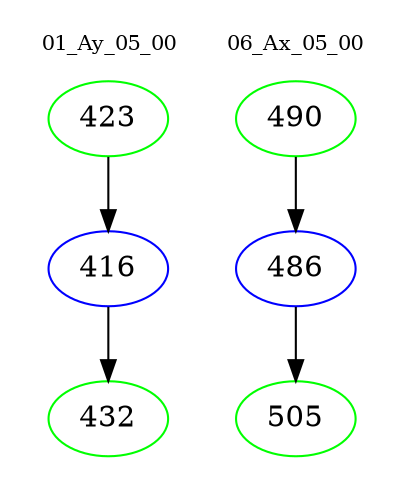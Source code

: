 digraph{
subgraph cluster_0 {
color = white
label = "01_Ay_05_00";
fontsize=10;
T0_423 [label="423", color="green"]
T0_423 -> T0_416 [color="black"]
T0_416 [label="416", color="blue"]
T0_416 -> T0_432 [color="black"]
T0_432 [label="432", color="green"]
}
subgraph cluster_1 {
color = white
label = "06_Ax_05_00";
fontsize=10;
T1_490 [label="490", color="green"]
T1_490 -> T1_486 [color="black"]
T1_486 [label="486", color="blue"]
T1_486 -> T1_505 [color="black"]
T1_505 [label="505", color="green"]
}
}
